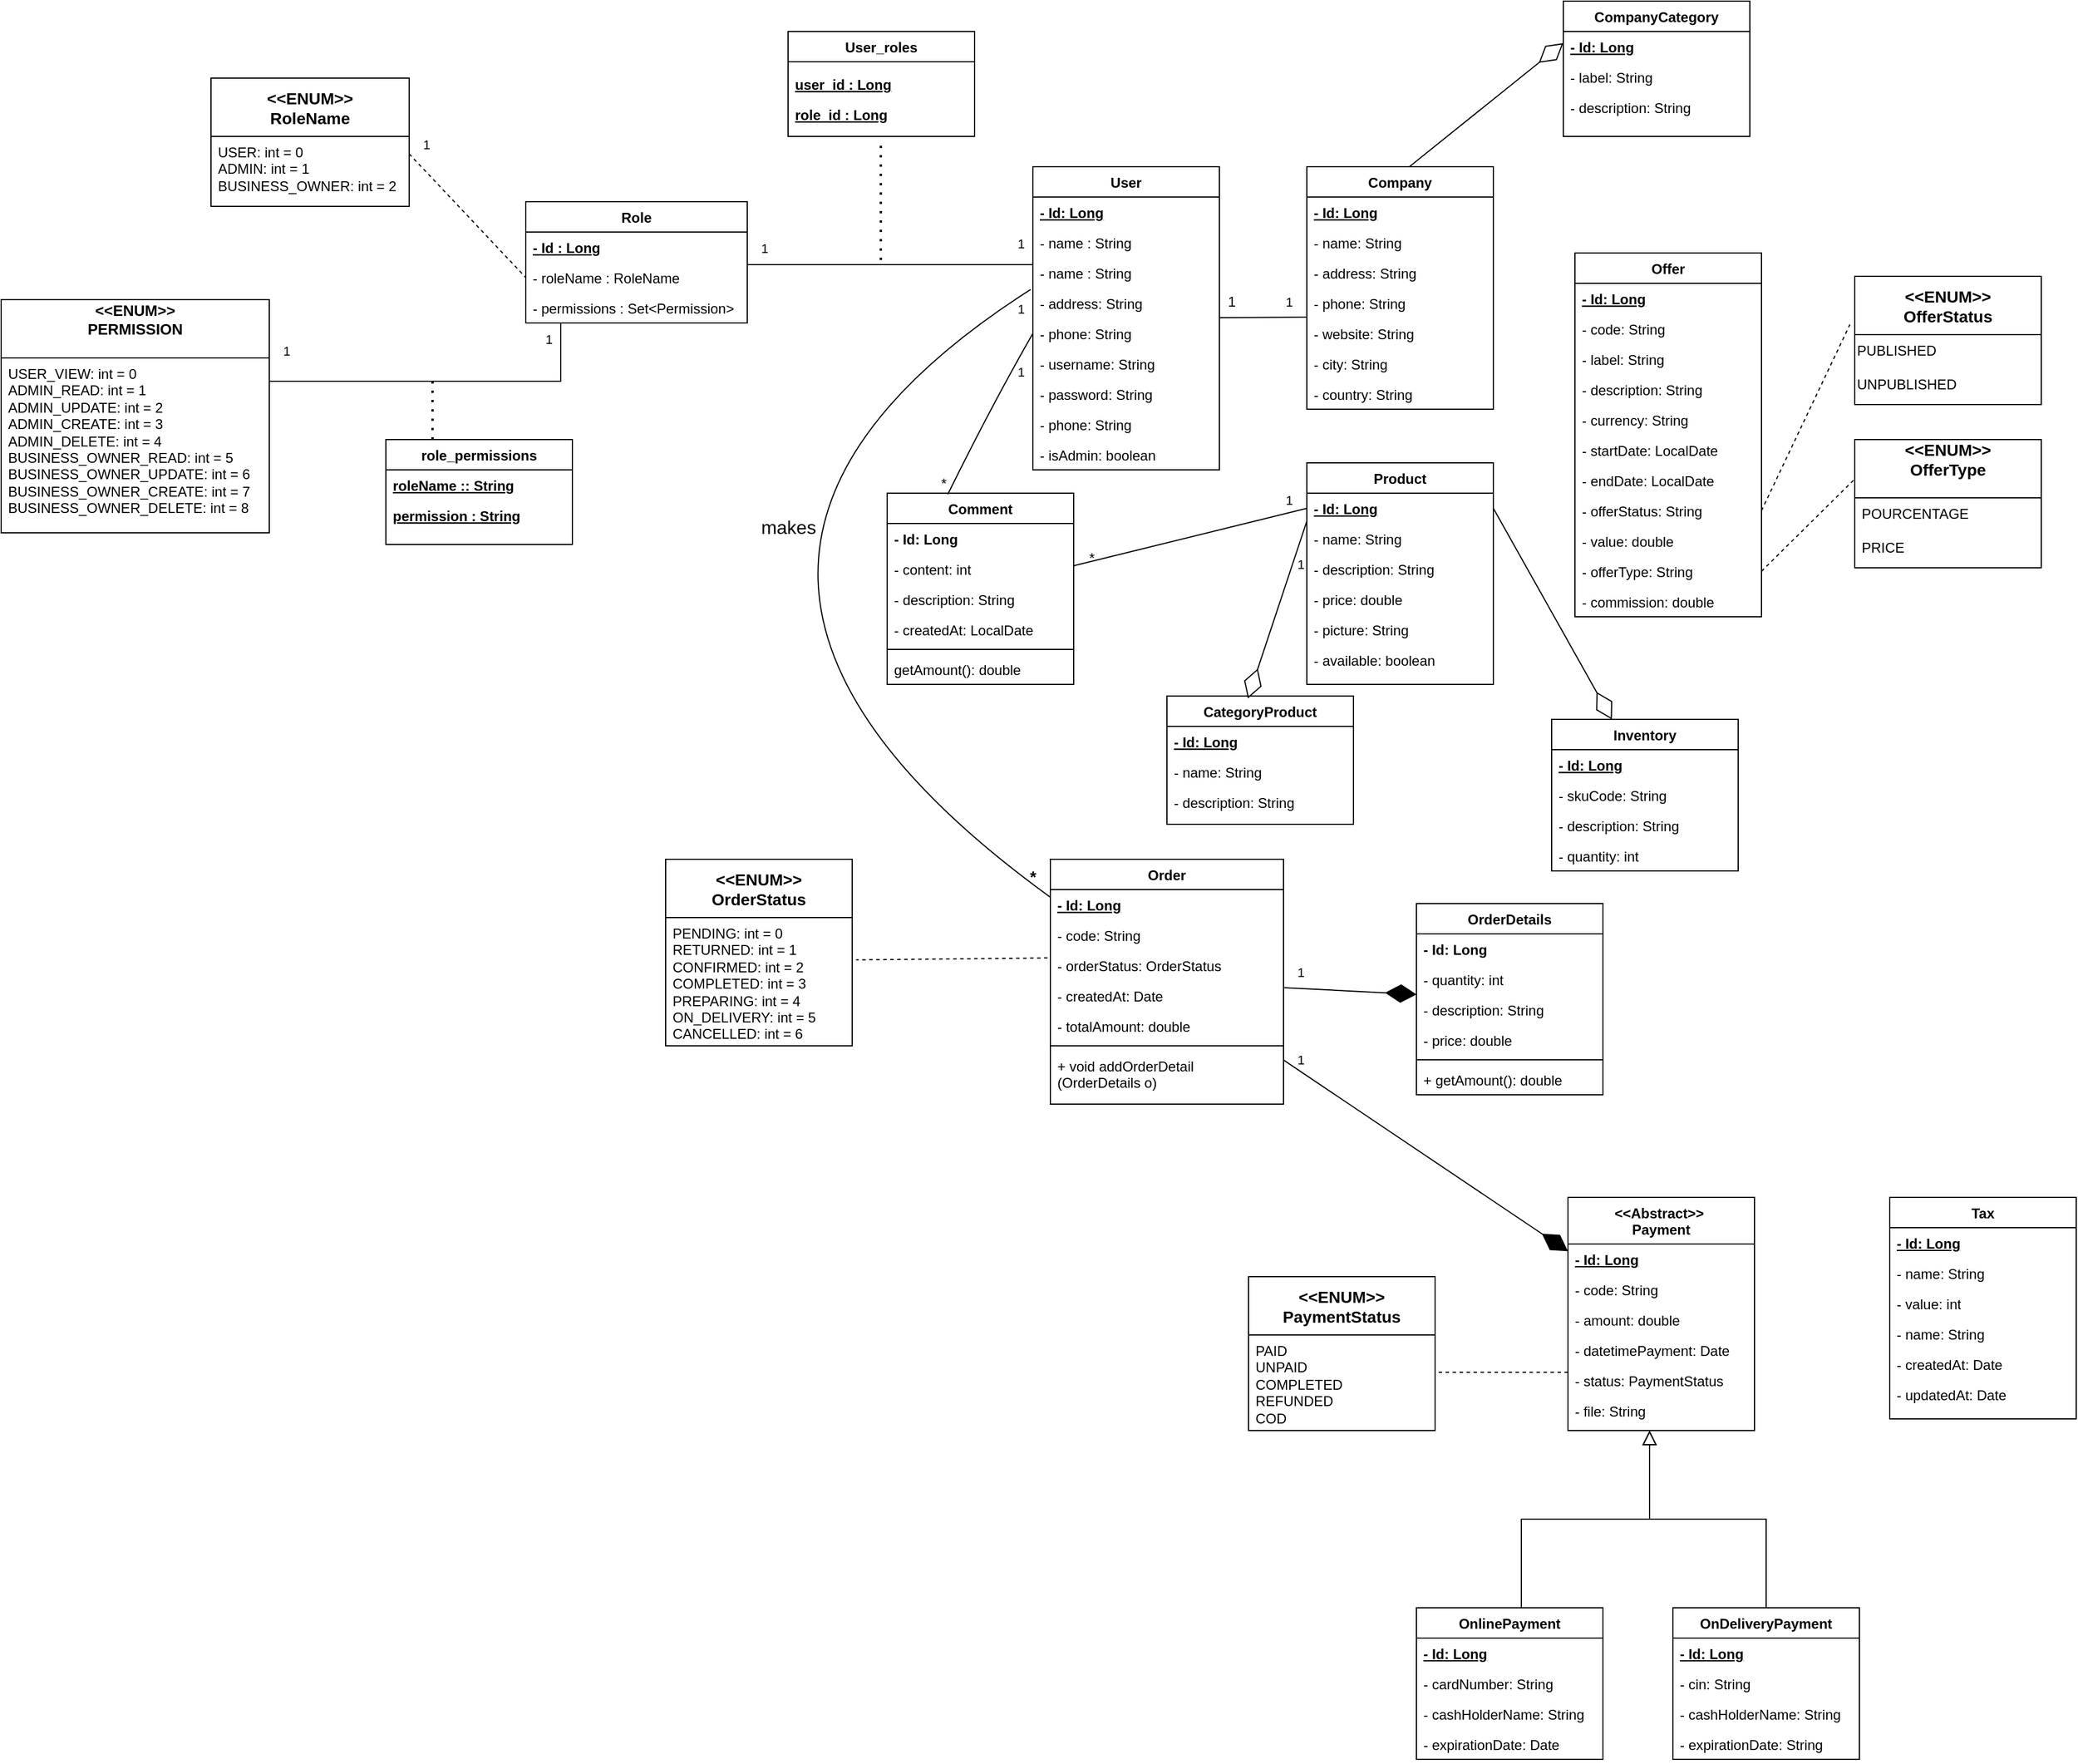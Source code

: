 <mxfile version="24.7.3" type="github">
  <diagram id="C5RBs43oDa-KdzZeNtuy" name="Page-1">
    <mxGraphModel dx="2253" dy="2012" grid="1" gridSize="10" guides="1" tooltips="1" connect="1" arrows="1" fold="1" page="1" pageScale="1" pageWidth="827" pageHeight="1169" background="none" math="0" shadow="0">
      <root>
        <mxCell id="WIyWlLk6GJQsqaUBKTNV-0" />
        <mxCell id="WIyWlLk6GJQsqaUBKTNV-1" parent="WIyWlLk6GJQsqaUBKTNV-0" />
        <mxCell id="7Lk9t5gBkU4us9C5YFoJ-21" value="User_roles" style="swimlane;fontStyle=1;align=center;verticalAlign=top;childLayout=stackLayout;horizontal=1;startSize=26;horizontalStack=0;resizeParent=1;resizeLast=0;collapsible=1;marginBottom=0;rounded=0;shadow=0;strokeWidth=1;" parent="WIyWlLk6GJQsqaUBKTNV-1" vertex="1">
          <mxGeometry x="-125" y="-150" width="160" height="90" as="geometry">
            <mxRectangle x="230" y="140" width="160" height="26" as="alternateBounds" />
          </mxGeometry>
        </mxCell>
        <mxCell id="9aXq1o78ZJMNKhqQbn4J-4" value="User" style="swimlane;fontStyle=1;align=center;verticalAlign=top;childLayout=stackLayout;horizontal=1;startSize=26;horizontalStack=0;resizeParent=1;resizeLast=0;collapsible=1;marginBottom=0;rounded=0;shadow=0;strokeWidth=1;" parent="WIyWlLk6GJQsqaUBKTNV-1" vertex="1">
          <mxGeometry x="85" y="-34" width="160" height="260" as="geometry">
            <mxRectangle x="550" y="140" width="160" height="26" as="alternateBounds" />
          </mxGeometry>
        </mxCell>
        <mxCell id="9aXq1o78ZJMNKhqQbn4J-5" value="- Id: Long" style="text;align=left;verticalAlign=top;spacingLeft=4;spacingRight=4;overflow=hidden;rotatable=0;points=[[0,0.5],[1,0.5]];portConstraint=eastwest;fontStyle=5" parent="9aXq1o78ZJMNKhqQbn4J-4" vertex="1">
          <mxGeometry y="26" width="160" height="26" as="geometry" />
        </mxCell>
        <mxCell id="b7Q9AOJehmTMl4ptzpde-26" value="- name : String" style="text;align=left;verticalAlign=top;spacingLeft=4;spacingRight=4;overflow=hidden;rotatable=0;points=[[0,0.5],[1,0.5]];portConstraint=eastwest;rounded=0;shadow=0;html=0;" vertex="1" parent="9aXq1o78ZJMNKhqQbn4J-4">
          <mxGeometry y="52" width="160" height="26" as="geometry" />
        </mxCell>
        <mxCell id="9aXq1o78ZJMNKhqQbn4J-6" value="- name : String" style="text;align=left;verticalAlign=top;spacingLeft=4;spacingRight=4;overflow=hidden;rotatable=0;points=[[0,0.5],[1,0.5]];portConstraint=eastwest;rounded=0;shadow=0;html=0;" parent="9aXq1o78ZJMNKhqQbn4J-4" vertex="1">
          <mxGeometry y="78" width="160" height="26" as="geometry" />
        </mxCell>
        <mxCell id="9aXq1o78ZJMNKhqQbn4J-8" value="- address: String&#xa;" style="text;align=left;verticalAlign=top;spacingLeft=4;spacingRight=4;overflow=hidden;rotatable=0;points=[[0,0.5],[1,0.5]];portConstraint=eastwest;rounded=0;shadow=0;html=0;" parent="9aXq1o78ZJMNKhqQbn4J-4" vertex="1">
          <mxGeometry y="104" width="160" height="26" as="geometry" />
        </mxCell>
        <mxCell id="9aXq1o78ZJMNKhqQbn4J-9" value="- phone: String" style="text;align=left;verticalAlign=top;spacingLeft=4;spacingRight=4;overflow=hidden;rotatable=0;points=[[0,0.5],[1,0.5]];portConstraint=eastwest;rounded=0;shadow=0;html=0;" parent="9aXq1o78ZJMNKhqQbn4J-4" vertex="1">
          <mxGeometry y="130" width="160" height="26" as="geometry" />
        </mxCell>
        <mxCell id="9aXq1o78ZJMNKhqQbn4J-10" value="- username: String" style="text;align=left;verticalAlign=top;spacingLeft=4;spacingRight=4;overflow=hidden;rotatable=0;points=[[0,0.5],[1,0.5]];portConstraint=eastwest;rounded=0;shadow=0;html=0;" parent="9aXq1o78ZJMNKhqQbn4J-4" vertex="1">
          <mxGeometry y="156" width="160" height="26" as="geometry" />
        </mxCell>
        <mxCell id="9aXq1o78ZJMNKhqQbn4J-11" value="- password: String" style="text;align=left;verticalAlign=top;spacingLeft=4;spacingRight=4;overflow=hidden;rotatable=0;points=[[0,0.5],[1,0.5]];portConstraint=eastwest;rounded=0;shadow=0;html=0;" parent="9aXq1o78ZJMNKhqQbn4J-4" vertex="1">
          <mxGeometry y="182" width="160" height="26" as="geometry" />
        </mxCell>
        <mxCell id="9aXq1o78ZJMNKhqQbn4J-13" value="- phone: String" style="text;align=left;verticalAlign=top;spacingLeft=4;spacingRight=4;overflow=hidden;rotatable=0;points=[[0,0.5],[1,0.5]];portConstraint=eastwest;" parent="9aXq1o78ZJMNKhqQbn4J-4" vertex="1">
          <mxGeometry y="208" width="160" height="26" as="geometry" />
        </mxCell>
        <mxCell id="9aXq1o78ZJMNKhqQbn4J-7" value="- isAdmin: boolean" style="text;align=left;verticalAlign=top;spacingLeft=4;spacingRight=4;overflow=hidden;rotatable=0;points=[[0,0.5],[1,0.5]];portConstraint=eastwest;rounded=0;shadow=0;html=0;" parent="9aXq1o78ZJMNKhqQbn4J-4" vertex="1">
          <mxGeometry y="234" width="160" height="26" as="geometry" />
        </mxCell>
        <mxCell id="9aXq1o78ZJMNKhqQbn4J-14" value="user_id : Long&#xa;" style="text;align=left;verticalAlign=top;spacingLeft=4;spacingRight=4;overflow=hidden;rotatable=0;points=[[0,0.5],[1,0.5]];portConstraint=eastwest;fontStyle=5" parent="WIyWlLk6GJQsqaUBKTNV-1" vertex="1">
          <mxGeometry x="-125" y="-118" width="160" height="26" as="geometry" />
        </mxCell>
        <mxCell id="9aXq1o78ZJMNKhqQbn4J-15" value="role_id : Long" style="text;align=left;verticalAlign=top;spacingLeft=4;spacingRight=4;overflow=hidden;rotatable=0;points=[[0,0.5],[1,0.5]];portConstraint=eastwest;fontStyle=5" parent="WIyWlLk6GJQsqaUBKTNV-1" vertex="1">
          <mxGeometry x="-125" y="-92" width="160" height="26" as="geometry" />
        </mxCell>
        <mxCell id="9aXq1o78ZJMNKhqQbn4J-16" value="" style="endArrow=none;endFill=0;html=1;edgeStyle=orthogonalEdgeStyle;align=left;verticalAlign=top;rounded=0;" parent="WIyWlLk6GJQsqaUBKTNV-1" edge="1">
          <mxGeometry x="-1" relative="1" as="geometry">
            <mxPoint x="-160" y="48" as="sourcePoint" />
            <mxPoint x="84.97" y="46" as="targetPoint" />
            <Array as="points">
              <mxPoint x="-160.03" y="50" />
              <mxPoint x="84.97" y="50" />
            </Array>
          </mxGeometry>
        </mxCell>
        <mxCell id="9aXq1o78ZJMNKhqQbn4J-17" value="1" style="edgeLabel;resizable=0;html=1;align=left;verticalAlign=bottom;" parent="9aXq1o78ZJMNKhqQbn4J-16" connectable="0" vertex="1">
          <mxGeometry x="-1" relative="1" as="geometry">
            <mxPoint x="10" y="-4" as="offset" />
          </mxGeometry>
        </mxCell>
        <mxCell id="9aXq1o78ZJMNKhqQbn4J-20" value="1" style="edgeLabel;resizable=0;html=1;align=left;verticalAlign=bottom;" parent="WIyWlLk6GJQsqaUBKTNV-1" connectable="0" vertex="1">
          <mxGeometry x="70" y="40" as="geometry" />
        </mxCell>
        <mxCell id="9aXq1o78ZJMNKhqQbn4J-23" value="Role" style="swimlane;fontStyle=1;align=center;verticalAlign=top;childLayout=stackLayout;horizontal=1;startSize=26;horizontalStack=0;resizeParent=1;resizeLast=0;collapsible=1;marginBottom=0;rounded=0;shadow=0;strokeWidth=1;" parent="WIyWlLk6GJQsqaUBKTNV-1" vertex="1">
          <mxGeometry x="-350" y="-4" width="190" height="104" as="geometry">
            <mxRectangle x="230" y="140" width="160" height="26" as="alternateBounds" />
          </mxGeometry>
        </mxCell>
        <mxCell id="9aXq1o78ZJMNKhqQbn4J-24" value="- Id : Long" style="text;align=left;verticalAlign=top;spacingLeft=4;spacingRight=4;overflow=hidden;rotatable=0;points=[[0,0.5],[1,0.5]];portConstraint=eastwest;fontStyle=5" parent="9aXq1o78ZJMNKhqQbn4J-23" vertex="1">
          <mxGeometry y="26" width="190" height="26" as="geometry" />
        </mxCell>
        <mxCell id="9aXq1o78ZJMNKhqQbn4J-25" value="- roleName : RoleName&#xa;" style="text;align=left;verticalAlign=top;spacingLeft=4;spacingRight=4;overflow=hidden;rotatable=0;points=[[0,0.5],[1,0.5]];portConstraint=eastwest;" parent="9aXq1o78ZJMNKhqQbn4J-23" vertex="1">
          <mxGeometry y="52" width="190" height="26" as="geometry" />
        </mxCell>
        <mxCell id="9aXq1o78ZJMNKhqQbn4J-26" value="- permissions : Set&lt;Permission&gt;" style="text;align=left;verticalAlign=top;spacingLeft=4;spacingRight=4;overflow=hidden;rotatable=0;points=[[0,0.5],[1,0.5]];portConstraint=eastwest;" parent="9aXq1o78ZJMNKhqQbn4J-23" vertex="1">
          <mxGeometry y="78" width="190" height="26" as="geometry" />
        </mxCell>
        <mxCell id="9aXq1o78ZJMNKhqQbn4J-27" value="&lt;div style=&quot;font-size: 13px;&quot;&gt;&lt;b&gt;&lt;font style=&quot;font-size: 13px;&quot;&gt;&amp;lt;&amp;lt;ENUM&amp;gt;&amp;gt;&lt;/font&gt;&lt;/b&gt;&lt;/div&gt;&lt;div style=&quot;font-size: 13px;&quot;&gt;&lt;b&gt;&lt;font style=&quot;font-size: 13px;&quot;&gt;PERMISSION&lt;/font&gt;&lt;/b&gt;&lt;/div&gt;&lt;div style=&quot;font-size: 13px;&quot;&gt;&lt;b&gt;&lt;font style=&quot;font-size: 13px;&quot;&gt;&lt;br&gt;&lt;/font&gt;&lt;/b&gt;&lt;/div&gt;" style="swimlane;childLayout=stackLayout;horizontal=1;startSize=50;horizontalStack=0;rounded=0;fontSize=14;fontStyle=0;strokeWidth=1;resizeParent=0;resizeLast=1;shadow=0;dashed=0;align=center;arcSize=4;whiteSpace=wrap;html=1;" parent="WIyWlLk6GJQsqaUBKTNV-1" vertex="1">
          <mxGeometry x="-800" y="80" width="230" height="200" as="geometry" />
        </mxCell>
        <mxCell id="9aXq1o78ZJMNKhqQbn4J-28" value="&lt;div&gt;USER_VIEW&lt;span style=&quot;background-color: initial;&quot;&gt;: int = 0&lt;/span&gt;&lt;/div&gt;&lt;div&gt;ADMIN_READ&lt;span style=&quot;background-color: initial;&quot;&gt;: int = 1&lt;/span&gt;&lt;/div&gt;&lt;div&gt;ADMIN_UPDATE&lt;span style=&quot;background-color: initial;&quot;&gt;: int = 2&lt;/span&gt;&lt;/div&gt;&lt;div&gt;ADMIN_CREATE&lt;span style=&quot;background-color: initial;&quot;&gt;: int = 3&lt;/span&gt;&lt;/div&gt;&lt;div&gt;ADMIN_DELETE: int = 4&lt;br&gt;BUSINESS_OWNER_READ&lt;span style=&quot;background-color: initial;&quot;&gt;: int = 5&lt;/span&gt;&lt;/div&gt;&lt;div&gt;BUSINESS_OWNER_UPDATE&lt;span style=&quot;background-color: initial;&quot;&gt;: int = 6&lt;/span&gt;&lt;/div&gt;&lt;div&gt;BUSINESS_OWNER_CREATE&lt;span style=&quot;background-color: initial;&quot;&gt;: int = 7&lt;/span&gt;&lt;/div&gt;&lt;div&gt;BUSINESS_OWNER_DELETE&lt;span style=&quot;background-color: initial;&quot;&gt;: int = 8&lt;/span&gt;&lt;br&gt;&lt;/div&gt;" style="align=left;strokeColor=none;fillColor=none;spacingLeft=4;fontSize=12;verticalAlign=top;resizable=0;rotatable=0;part=1;html=1;" parent="9aXq1o78ZJMNKhqQbn4J-27" vertex="1">
          <mxGeometry y="50" width="230" height="150" as="geometry" />
        </mxCell>
        <mxCell id="9aXq1o78ZJMNKhqQbn4J-29" value="&lt;&lt;ENUM&gt;&gt;&#xa;RoleName" style="swimlane;childLayout=stackLayout;horizontal=1;startSize=50;horizontalStack=0;rounded=0;fontSize=14;fontStyle=1;strokeWidth=1;resizeParent=0;resizeLast=1;shadow=0;dashed=0;align=center;arcSize=4;swimlaneLine=1;" parent="WIyWlLk6GJQsqaUBKTNV-1" vertex="1">
          <mxGeometry x="-620" y="-110" width="170" height="110" as="geometry" />
        </mxCell>
        <mxCell id="9aXq1o78ZJMNKhqQbn4J-30" value="&lt;div&gt;USER&lt;span style=&quot;background-color: initial;&quot;&gt;: int = 0&lt;/span&gt;&lt;/div&gt;&lt;div&gt;ADMIN&lt;span style=&quot;background-color: initial;&quot;&gt;: int = 1&lt;/span&gt;&lt;/div&gt;&lt;div&gt;BUSINESS_OWNER&lt;span style=&quot;background-color: initial;&quot;&gt;: int = 2&lt;/span&gt;&lt;br&gt;&lt;/div&gt;" style="align=left;strokeColor=none;fillColor=none;spacingLeft=4;fontSize=12;verticalAlign=top;resizable=0;rotatable=0;part=1;html=1;" parent="9aXq1o78ZJMNKhqQbn4J-29" vertex="1">
          <mxGeometry y="50" width="170" height="60" as="geometry" />
        </mxCell>
        <mxCell id="9aXq1o78ZJMNKhqQbn4J-32" value="" style="endArrow=none;endFill=0;html=1;edgeStyle=orthogonalEdgeStyle;align=left;verticalAlign=top;rounded=0;" parent="WIyWlLk6GJQsqaUBKTNV-1" source="9aXq1o78ZJMNKhqQbn4J-26" target="9aXq1o78ZJMNKhqQbn4J-27" edge="1">
          <mxGeometry x="-1" relative="1" as="geometry">
            <mxPoint x="-690" y="100" as="sourcePoint" />
            <mxPoint x="-530" y="130" as="targetPoint" />
            <Array as="points">
              <mxPoint x="-320" y="150" />
            </Array>
          </mxGeometry>
        </mxCell>
        <mxCell id="9aXq1o78ZJMNKhqQbn4J-33" value="1" style="edgeLabel;resizable=0;html=1;align=left;verticalAlign=bottom;" parent="9aXq1o78ZJMNKhqQbn4J-32" connectable="0" vertex="1">
          <mxGeometry x="-1" relative="1" as="geometry">
            <mxPoint x="-15" y="22" as="offset" />
          </mxGeometry>
        </mxCell>
        <mxCell id="9aXq1o78ZJMNKhqQbn4J-43" value="role_permissions" style="swimlane;fontStyle=1;align=center;verticalAlign=top;childLayout=stackLayout;horizontal=1;startSize=26;horizontalStack=0;resizeParent=1;resizeLast=0;collapsible=1;marginBottom=0;rounded=0;shadow=0;strokeWidth=1;" parent="WIyWlLk6GJQsqaUBKTNV-1" vertex="1">
          <mxGeometry x="-470" y="200" width="160" height="90" as="geometry">
            <mxRectangle x="230" y="140" width="160" height="26" as="alternateBounds" />
          </mxGeometry>
        </mxCell>
        <mxCell id="9aXq1o78ZJMNKhqQbn4J-50" value="" style="endArrow=none;dashed=1;html=1;dashPattern=1 3;strokeWidth=2;rounded=0;entryX=0.25;entryY=0;entryDx=0;entryDy=0;" parent="9aXq1o78ZJMNKhqQbn4J-43" target="9aXq1o78ZJMNKhqQbn4J-43" edge="1">
          <mxGeometry width="50" height="50" relative="1" as="geometry">
            <mxPoint x="40" y="-50" as="sourcePoint" />
            <mxPoint x="95" as="targetPoint" />
          </mxGeometry>
        </mxCell>
        <mxCell id="9aXq1o78ZJMNKhqQbn4J-53" value="roleName :: String" style="text;align=left;verticalAlign=top;spacingLeft=4;spacingRight=4;overflow=hidden;rotatable=0;points=[[0,0.5],[1,0.5]];portConstraint=eastwest;fontStyle=5" parent="9aXq1o78ZJMNKhqQbn4J-43" vertex="1">
          <mxGeometry y="26" width="160" height="26" as="geometry" />
        </mxCell>
        <mxCell id="9aXq1o78ZJMNKhqQbn4J-54" value="permission : String" style="text;align=left;verticalAlign=top;spacingLeft=4;spacingRight=4;overflow=hidden;rotatable=0;points=[[0,0.5],[1,0.5]];portConstraint=eastwest;fontStyle=5" parent="9aXq1o78ZJMNKhqQbn4J-43" vertex="1">
          <mxGeometry y="52" width="160" height="26" as="geometry" />
        </mxCell>
        <mxCell id="9aXq1o78ZJMNKhqQbn4J-44" value="" style="endArrow=none;endFill=0;html=1;align=left;verticalAlign=top;rounded=0;dashed=1;entryX=0;entryY=0.5;entryDx=0;entryDy=0;exitX=1;exitY=0.25;exitDx=0;exitDy=0;" parent="WIyWlLk6GJQsqaUBKTNV-1" source="9aXq1o78ZJMNKhqQbn4J-30" target="9aXq1o78ZJMNKhqQbn4J-25" edge="1">
          <mxGeometry x="-1" relative="1" as="geometry">
            <mxPoint x="-450" y="-79" as="sourcePoint" />
            <mxPoint x="-340" y="60" as="targetPoint" />
          </mxGeometry>
        </mxCell>
        <mxCell id="9aXq1o78ZJMNKhqQbn4J-45" value="1" style="edgeLabel;resizable=0;html=1;align=left;verticalAlign=bottom;" parent="9aXq1o78ZJMNKhqQbn4J-44" connectable="0" vertex="1">
          <mxGeometry x="-1" relative="1" as="geometry">
            <mxPoint x="10" as="offset" />
          </mxGeometry>
        </mxCell>
        <mxCell id="9aXq1o78ZJMNKhqQbn4J-51" value="" style="endArrow=none;dashed=1;html=1;dashPattern=1 3;strokeWidth=2;rounded=0;" parent="WIyWlLk6GJQsqaUBKTNV-1" edge="1">
          <mxGeometry width="50" height="50" relative="1" as="geometry">
            <mxPoint x="-45.42" y="-52" as="sourcePoint" />
            <mxPoint x="-45.42" y="48" as="targetPoint" />
          </mxGeometry>
        </mxCell>
        <mxCell id="9aXq1o78ZJMNKhqQbn4J-55" value="Company" style="swimlane;fontStyle=1;align=center;verticalAlign=top;childLayout=stackLayout;horizontal=1;startSize=26;horizontalStack=0;resizeParent=1;resizeLast=0;collapsible=1;marginBottom=0;rounded=0;shadow=0;strokeWidth=1;" parent="WIyWlLk6GJQsqaUBKTNV-1" vertex="1">
          <mxGeometry x="320" y="-34" width="160" height="208" as="geometry">
            <mxRectangle x="550" y="140" width="160" height="26" as="alternateBounds" />
          </mxGeometry>
        </mxCell>
        <mxCell id="9aXq1o78ZJMNKhqQbn4J-56" value="- Id: Long" style="text;align=left;verticalAlign=top;spacingLeft=4;spacingRight=4;overflow=hidden;rotatable=0;points=[[0,0.5],[1,0.5]];portConstraint=eastwest;fontStyle=5" parent="9aXq1o78ZJMNKhqQbn4J-55" vertex="1">
          <mxGeometry y="26" width="160" height="26" as="geometry" />
        </mxCell>
        <mxCell id="9aXq1o78ZJMNKhqQbn4J-57" value="- name: String" style="text;align=left;verticalAlign=top;spacingLeft=4;spacingRight=4;overflow=hidden;rotatable=0;points=[[0,0.5],[1,0.5]];portConstraint=eastwest;rounded=0;shadow=0;html=0;" parent="9aXq1o78ZJMNKhqQbn4J-55" vertex="1">
          <mxGeometry y="52" width="160" height="26" as="geometry" />
        </mxCell>
        <mxCell id="9aXq1o78ZJMNKhqQbn4J-58" value="- address: String" style="text;align=left;verticalAlign=top;spacingLeft=4;spacingRight=4;overflow=hidden;rotatable=0;points=[[0,0.5],[1,0.5]];portConstraint=eastwest;rounded=0;shadow=0;html=0;" parent="9aXq1o78ZJMNKhqQbn4J-55" vertex="1">
          <mxGeometry y="78" width="160" height="26" as="geometry" />
        </mxCell>
        <mxCell id="9aXq1o78ZJMNKhqQbn4J-59" value="- phone: String" style="text;align=left;verticalAlign=top;spacingLeft=4;spacingRight=4;overflow=hidden;rotatable=0;points=[[0,0.5],[1,0.5]];portConstraint=eastwest;rounded=0;shadow=0;html=0;" parent="9aXq1o78ZJMNKhqQbn4J-55" vertex="1">
          <mxGeometry y="104" width="160" height="26" as="geometry" />
        </mxCell>
        <mxCell id="9aXq1o78ZJMNKhqQbn4J-60" value="- website: String" style="text;align=left;verticalAlign=top;spacingLeft=4;spacingRight=4;overflow=hidden;rotatable=0;points=[[0,0.5],[1,0.5]];portConstraint=eastwest;rounded=0;shadow=0;html=0;" parent="9aXq1o78ZJMNKhqQbn4J-55" vertex="1">
          <mxGeometry y="130" width="160" height="26" as="geometry" />
        </mxCell>
        <mxCell id="9aXq1o78ZJMNKhqQbn4J-61" value="- city: String" style="text;align=left;verticalAlign=top;spacingLeft=4;spacingRight=4;overflow=hidden;rotatable=0;points=[[0,0.5],[1,0.5]];portConstraint=eastwest;rounded=0;shadow=0;html=0;" parent="9aXq1o78ZJMNKhqQbn4J-55" vertex="1">
          <mxGeometry y="156" width="160" height="26" as="geometry" />
        </mxCell>
        <mxCell id="9aXq1o78ZJMNKhqQbn4J-62" value="- country: String" style="text;align=left;verticalAlign=top;spacingLeft=4;spacingRight=4;overflow=hidden;rotatable=0;points=[[0,0.5],[1,0.5]];portConstraint=eastwest;" parent="9aXq1o78ZJMNKhqQbn4J-55" vertex="1">
          <mxGeometry y="182" width="160" height="26" as="geometry" />
        </mxCell>
        <mxCell id="9aXq1o78ZJMNKhqQbn4J-65" value="CompanyCategory&#xa;" style="swimlane;fontStyle=1;align=center;verticalAlign=top;childLayout=stackLayout;horizontal=1;startSize=26;horizontalStack=0;resizeParent=1;resizeLast=0;collapsible=1;marginBottom=0;rounded=0;shadow=0;strokeWidth=1;" parent="WIyWlLk6GJQsqaUBKTNV-1" vertex="1">
          <mxGeometry x="540" y="-176" width="160" height="116" as="geometry">
            <mxRectangle x="550" y="140" width="160" height="26" as="alternateBounds" />
          </mxGeometry>
        </mxCell>
        <mxCell id="9aXq1o78ZJMNKhqQbn4J-66" value="- Id: Long" style="text;align=left;verticalAlign=top;spacingLeft=4;spacingRight=4;overflow=hidden;rotatable=0;points=[[0,0.5],[1,0.5]];portConstraint=eastwest;fontStyle=5" parent="9aXq1o78ZJMNKhqQbn4J-65" vertex="1">
          <mxGeometry y="26" width="160" height="26" as="geometry" />
        </mxCell>
        <mxCell id="9aXq1o78ZJMNKhqQbn4J-67" value="- label: String" style="text;align=left;verticalAlign=top;spacingLeft=4;spacingRight=4;overflow=hidden;rotatable=0;points=[[0,0.5],[1,0.5]];portConstraint=eastwest;rounded=0;shadow=0;html=0;" parent="9aXq1o78ZJMNKhqQbn4J-65" vertex="1">
          <mxGeometry y="52" width="160" height="26" as="geometry" />
        </mxCell>
        <mxCell id="9aXq1o78ZJMNKhqQbn4J-68" value="- description: String" style="text;align=left;verticalAlign=top;spacingLeft=4;spacingRight=4;overflow=hidden;rotatable=0;points=[[0,0.5],[1,0.5]];portConstraint=eastwest;rounded=0;shadow=0;html=0;" parent="9aXq1o78ZJMNKhqQbn4J-65" vertex="1">
          <mxGeometry y="78" width="160" height="26" as="geometry" />
        </mxCell>
        <mxCell id="9aXq1o78ZJMNKhqQbn4J-73" value="Product" style="swimlane;fontStyle=1;align=center;verticalAlign=top;childLayout=stackLayout;horizontal=1;startSize=26;horizontalStack=0;resizeParent=1;resizeLast=0;collapsible=1;marginBottom=0;rounded=0;shadow=0;strokeWidth=1;" parent="WIyWlLk6GJQsqaUBKTNV-1" vertex="1">
          <mxGeometry x="320" y="220" width="160" height="190" as="geometry">
            <mxRectangle x="550" y="140" width="160" height="26" as="alternateBounds" />
          </mxGeometry>
        </mxCell>
        <mxCell id="9aXq1o78ZJMNKhqQbn4J-74" value="- Id: Long" style="text;align=left;verticalAlign=top;spacingLeft=4;spacingRight=4;overflow=hidden;rotatable=0;points=[[0,0.5],[1,0.5]];portConstraint=eastwest;fontStyle=5" parent="9aXq1o78ZJMNKhqQbn4J-73" vertex="1">
          <mxGeometry y="26" width="160" height="26" as="geometry" />
        </mxCell>
        <mxCell id="9aXq1o78ZJMNKhqQbn4J-75" value="- name: String" style="text;align=left;verticalAlign=top;spacingLeft=4;spacingRight=4;overflow=hidden;rotatable=0;points=[[0,0.5],[1,0.5]];portConstraint=eastwest;rounded=0;shadow=0;html=0;" parent="9aXq1o78ZJMNKhqQbn4J-73" vertex="1">
          <mxGeometry y="52" width="160" height="26" as="geometry" />
        </mxCell>
        <mxCell id="9aXq1o78ZJMNKhqQbn4J-76" value="- description: String" style="text;align=left;verticalAlign=top;spacingLeft=4;spacingRight=4;overflow=hidden;rotatable=0;points=[[0,0.5],[1,0.5]];portConstraint=eastwest;rounded=0;shadow=0;html=0;" parent="9aXq1o78ZJMNKhqQbn4J-73" vertex="1">
          <mxGeometry y="78" width="160" height="26" as="geometry" />
        </mxCell>
        <mxCell id="9aXq1o78ZJMNKhqQbn4J-77" value="- price: double" style="text;align=left;verticalAlign=top;spacingLeft=4;spacingRight=4;overflow=hidden;rotatable=0;points=[[0,0.5],[1,0.5]];portConstraint=eastwest;rounded=0;shadow=0;html=0;" parent="9aXq1o78ZJMNKhqQbn4J-73" vertex="1">
          <mxGeometry y="104" width="160" height="26" as="geometry" />
        </mxCell>
        <mxCell id="9aXq1o78ZJMNKhqQbn4J-78" value="- picture: String" style="text;align=left;verticalAlign=top;spacingLeft=4;spacingRight=4;overflow=hidden;rotatable=0;points=[[0,0.5],[1,0.5]];portConstraint=eastwest;rounded=0;shadow=0;html=0;" parent="9aXq1o78ZJMNKhqQbn4J-73" vertex="1">
          <mxGeometry y="130" width="160" height="26" as="geometry" />
        </mxCell>
        <mxCell id="8Cazj5PrP6YZawm6z_r7-0" value="- available: boolean" style="text;align=left;verticalAlign=top;spacingLeft=4;spacingRight=4;overflow=hidden;rotatable=0;points=[[0,0.5],[1,0.5]];portConstraint=eastwest;rounded=0;shadow=0;html=0;" parent="9aXq1o78ZJMNKhqQbn4J-73" vertex="1">
          <mxGeometry y="156" width="160" height="34" as="geometry" />
        </mxCell>
        <mxCell id="9aXq1o78ZJMNKhqQbn4J-81" value="CategoryProduct" style="swimlane;fontStyle=1;align=center;verticalAlign=top;childLayout=stackLayout;horizontal=1;startSize=26;horizontalStack=0;resizeParent=1;resizeLast=0;collapsible=1;marginBottom=0;rounded=0;shadow=0;strokeWidth=1;" parent="WIyWlLk6GJQsqaUBKTNV-1" vertex="1">
          <mxGeometry x="200" y="420" width="160" height="110" as="geometry">
            <mxRectangle x="550" y="140" width="160" height="26" as="alternateBounds" />
          </mxGeometry>
        </mxCell>
        <mxCell id="9aXq1o78ZJMNKhqQbn4J-82" value="- Id: Long" style="text;align=left;verticalAlign=top;spacingLeft=4;spacingRight=4;overflow=hidden;rotatable=0;points=[[0,0.5],[1,0.5]];portConstraint=eastwest;fontStyle=5" parent="9aXq1o78ZJMNKhqQbn4J-81" vertex="1">
          <mxGeometry y="26" width="160" height="26" as="geometry" />
        </mxCell>
        <mxCell id="9aXq1o78ZJMNKhqQbn4J-83" value="- name: String" style="text;align=left;verticalAlign=top;spacingLeft=4;spacingRight=4;overflow=hidden;rotatable=0;points=[[0,0.5],[1,0.5]];portConstraint=eastwest;rounded=0;shadow=0;html=0;" parent="9aXq1o78ZJMNKhqQbn4J-81" vertex="1">
          <mxGeometry y="52" width="160" height="26" as="geometry" />
        </mxCell>
        <mxCell id="9aXq1o78ZJMNKhqQbn4J-84" value="- description: String" style="text;align=left;verticalAlign=top;spacingLeft=4;spacingRight=4;overflow=hidden;rotatable=0;points=[[0,0.5],[1,0.5]];portConstraint=eastwest;rounded=0;shadow=0;html=0;" parent="9aXq1o78ZJMNKhqQbn4J-81" vertex="1">
          <mxGeometry y="78" width="160" height="26" as="geometry" />
        </mxCell>
        <mxCell id="9aXq1o78ZJMNKhqQbn4J-87" value="1" style="edgeLabel;resizable=0;html=1;align=left;verticalAlign=bottom;" parent="WIyWlLk6GJQsqaUBKTNV-1" connectable="0" vertex="1">
          <mxGeometry x="-560" y="132" as="geometry" />
        </mxCell>
        <mxCell id="8Cazj5PrP6YZawm6z_r7-1" value="Inventory" style="swimlane;fontStyle=1;align=center;verticalAlign=top;childLayout=stackLayout;horizontal=1;startSize=26;horizontalStack=0;resizeParent=1;resizeLast=0;collapsible=1;marginBottom=0;rounded=0;shadow=0;strokeWidth=1;" parent="WIyWlLk6GJQsqaUBKTNV-1" vertex="1">
          <mxGeometry x="530" y="440" width="160" height="130" as="geometry">
            <mxRectangle x="550" y="140" width="160" height="26" as="alternateBounds" />
          </mxGeometry>
        </mxCell>
        <mxCell id="8Cazj5PrP6YZawm6z_r7-2" value="- Id: Long" style="text;align=left;verticalAlign=top;spacingLeft=4;spacingRight=4;overflow=hidden;rotatable=0;points=[[0,0.5],[1,0.5]];portConstraint=eastwest;fontStyle=5" parent="8Cazj5PrP6YZawm6z_r7-1" vertex="1">
          <mxGeometry y="26" width="160" height="26" as="geometry" />
        </mxCell>
        <mxCell id="8Cazj5PrP6YZawm6z_r7-3" value="- skuCode: String" style="text;align=left;verticalAlign=top;spacingLeft=4;spacingRight=4;overflow=hidden;rotatable=0;points=[[0,0.5],[1,0.5]];portConstraint=eastwest;rounded=0;shadow=0;html=0;" parent="8Cazj5PrP6YZawm6z_r7-1" vertex="1">
          <mxGeometry y="52" width="160" height="26" as="geometry" />
        </mxCell>
        <mxCell id="8Cazj5PrP6YZawm6z_r7-4" value="- description: String" style="text;align=left;verticalAlign=top;spacingLeft=4;spacingRight=4;overflow=hidden;rotatable=0;points=[[0,0.5],[1,0.5]];portConstraint=eastwest;rounded=0;shadow=0;html=0;" parent="8Cazj5PrP6YZawm6z_r7-1" vertex="1">
          <mxGeometry y="78" width="160" height="26" as="geometry" />
        </mxCell>
        <mxCell id="owKQTB1XJBhPPTaqTa_D-0" value="- quantity: int" style="text;align=left;verticalAlign=top;spacingLeft=4;spacingRight=4;overflow=hidden;rotatable=0;points=[[0,0.5],[1,0.5]];portConstraint=eastwest;rounded=0;shadow=0;html=0;" parent="8Cazj5PrP6YZawm6z_r7-1" vertex="1">
          <mxGeometry y="104" width="160" height="26" as="geometry" />
        </mxCell>
        <mxCell id="8Cazj5PrP6YZawm6z_r7-12" value="Offer&#xa;" style="swimlane;fontStyle=1;align=center;verticalAlign=top;childLayout=stackLayout;horizontal=1;startSize=26;horizontalStack=0;resizeParent=1;resizeLast=0;collapsible=1;marginBottom=0;rounded=0;shadow=0;strokeWidth=1;" parent="WIyWlLk6GJQsqaUBKTNV-1" vertex="1">
          <mxGeometry x="550" y="40" width="160" height="312" as="geometry">
            <mxRectangle x="550" y="140" width="160" height="26" as="alternateBounds" />
          </mxGeometry>
        </mxCell>
        <mxCell id="8Cazj5PrP6YZawm6z_r7-13" value="- Id: Long" style="text;align=left;verticalAlign=top;spacingLeft=4;spacingRight=4;overflow=hidden;rotatable=0;points=[[0,0.5],[1,0.5]];portConstraint=eastwest;fontStyle=5" parent="8Cazj5PrP6YZawm6z_r7-12" vertex="1">
          <mxGeometry y="26" width="160" height="26" as="geometry" />
        </mxCell>
        <mxCell id="8Cazj5PrP6YZawm6z_r7-14" value="- code: String" style="text;align=left;verticalAlign=top;spacingLeft=4;spacingRight=4;overflow=hidden;rotatable=0;points=[[0,0.5],[1,0.5]];portConstraint=eastwest;rounded=0;shadow=0;html=0;" parent="8Cazj5PrP6YZawm6z_r7-12" vertex="1">
          <mxGeometry y="52" width="160" height="26" as="geometry" />
        </mxCell>
        <mxCell id="8Cazj5PrP6YZawm6z_r7-15" value="- label: String" style="text;align=left;verticalAlign=top;spacingLeft=4;spacingRight=4;overflow=hidden;rotatable=0;points=[[0,0.5],[1,0.5]];portConstraint=eastwest;rounded=0;shadow=0;html=0;" parent="8Cazj5PrP6YZawm6z_r7-12" vertex="1">
          <mxGeometry y="78" width="160" height="26" as="geometry" />
        </mxCell>
        <mxCell id="8Cazj5PrP6YZawm6z_r7-16" value="- description: String" style="text;align=left;verticalAlign=top;spacingLeft=4;spacingRight=4;overflow=hidden;rotatable=0;points=[[0,0.5],[1,0.5]];portConstraint=eastwest;rounded=0;shadow=0;html=0;" parent="8Cazj5PrP6YZawm6z_r7-12" vertex="1">
          <mxGeometry y="104" width="160" height="26" as="geometry" />
        </mxCell>
        <mxCell id="8Cazj5PrP6YZawm6z_r7-17" value="- currency: String" style="text;align=left;verticalAlign=top;spacingLeft=4;spacingRight=4;overflow=hidden;rotatable=0;points=[[0,0.5],[1,0.5]];portConstraint=eastwest;rounded=0;shadow=0;html=0;" parent="8Cazj5PrP6YZawm6z_r7-12" vertex="1">
          <mxGeometry y="130" width="160" height="26" as="geometry" />
        </mxCell>
        <mxCell id="8Cazj5PrP6YZawm6z_r7-19" value="- startDate: LocalDate" style="text;align=left;verticalAlign=top;spacingLeft=4;spacingRight=4;overflow=hidden;rotatable=0;points=[[0,0.5],[1,0.5]];portConstraint=eastwest;rounded=0;shadow=0;html=0;" parent="8Cazj5PrP6YZawm6z_r7-12" vertex="1">
          <mxGeometry y="156" width="160" height="26" as="geometry" />
        </mxCell>
        <mxCell id="8Cazj5PrP6YZawm6z_r7-18" value="- endDate: LocalDate   " style="text;align=left;verticalAlign=top;spacingLeft=4;spacingRight=4;overflow=hidden;rotatable=0;points=[[0,0.5],[1,0.5]];portConstraint=eastwest;rounded=0;shadow=0;html=0;" parent="8Cazj5PrP6YZawm6z_r7-12" vertex="1">
          <mxGeometry y="182" width="160" height="26" as="geometry" />
        </mxCell>
        <mxCell id="8Cazj5PrP6YZawm6z_r7-21" value="- offerStatus: String" style="text;align=left;verticalAlign=top;spacingLeft=4;spacingRight=4;overflow=hidden;rotatable=0;points=[[0,0.5],[1,0.5]];portConstraint=eastwest;rounded=0;shadow=0;html=0;" parent="8Cazj5PrP6YZawm6z_r7-12" vertex="1">
          <mxGeometry y="208" width="160" height="26" as="geometry" />
        </mxCell>
        <mxCell id="8Cazj5PrP6YZawm6z_r7-24" value="- value: double" style="text;align=left;verticalAlign=top;spacingLeft=4;spacingRight=4;overflow=hidden;rotatable=0;points=[[0,0.5],[1,0.5]];portConstraint=eastwest;rounded=0;shadow=0;html=0;" parent="8Cazj5PrP6YZawm6z_r7-12" vertex="1">
          <mxGeometry y="234" width="160" height="26" as="geometry" />
        </mxCell>
        <mxCell id="8Cazj5PrP6YZawm6z_r7-22" value="- offerType: String" style="text;align=left;verticalAlign=top;spacingLeft=4;spacingRight=4;overflow=hidden;rotatable=0;points=[[0,0.5],[1,0.5]];portConstraint=eastwest;rounded=0;shadow=0;html=0;" parent="8Cazj5PrP6YZawm6z_r7-12" vertex="1">
          <mxGeometry y="260" width="160" height="26" as="geometry" />
        </mxCell>
        <mxCell id="8Cazj5PrP6YZawm6z_r7-25" value="- commission: double" style="text;align=left;verticalAlign=top;spacingLeft=4;spacingRight=4;overflow=hidden;rotatable=0;points=[[0,0.5],[1,0.5]];portConstraint=eastwest;rounded=0;shadow=0;html=0;" parent="8Cazj5PrP6YZawm6z_r7-12" vertex="1">
          <mxGeometry y="286" width="160" height="26" as="geometry" />
        </mxCell>
        <mxCell id="EcRPZ-I-uA2e8ymvn0mq-0" value="&lt;&lt;ENUM&gt;&gt;&#xa;OfferStatus" style="swimlane;childLayout=stackLayout;horizontal=1;startSize=50;horizontalStack=0;rounded=0;fontSize=14;fontStyle=1;strokeWidth=1;resizeParent=0;resizeLast=1;shadow=0;dashed=0;align=center;arcSize=4;swimlaneLine=1;" parent="WIyWlLk6GJQsqaUBKTNV-1" vertex="1">
          <mxGeometry x="790" y="60" width="160" height="110" as="geometry" />
        </mxCell>
        <mxCell id="EcRPZ-I-uA2e8ymvn0mq-5" value="&lt;div&gt;PUBLISHED&lt;/div&gt;&lt;div&gt;&lt;br&gt;&lt;/div&gt;&lt;div&gt;UNPUBLISHED&lt;/div&gt;" style="text;whiteSpace=wrap;html=1;" parent="EcRPZ-I-uA2e8ymvn0mq-0" vertex="1">
          <mxGeometry y="50" width="160" height="60" as="geometry" />
        </mxCell>
        <mxCell id="EcRPZ-I-uA2e8ymvn0mq-2" value="&lt;&lt;ENUM&gt;&gt;&#xa;OfferType&#xa;" style="swimlane;childLayout=stackLayout;horizontal=1;startSize=50;horizontalStack=0;rounded=0;fontSize=14;fontStyle=1;strokeWidth=1;resizeParent=0;resizeLast=1;shadow=0;dashed=0;align=center;arcSize=4;swimlaneLine=1;" parent="WIyWlLk6GJQsqaUBKTNV-1" vertex="1">
          <mxGeometry x="790" y="200" width="160" height="110" as="geometry" />
        </mxCell>
        <mxCell id="EcRPZ-I-uA2e8ymvn0mq-3" value="&lt;div&gt;POURCENTAGE&lt;/div&gt;&lt;div&gt;&lt;br&gt;&lt;/div&gt;&lt;div&gt;PRICE&lt;br&gt;&lt;/div&gt;" style="align=left;strokeColor=none;fillColor=none;spacingLeft=4;fontSize=12;verticalAlign=top;resizable=0;rotatable=0;part=1;html=1;" parent="EcRPZ-I-uA2e8ymvn0mq-2" vertex="1">
          <mxGeometry y="50" width="160" height="60" as="geometry" />
        </mxCell>
        <mxCell id="EcRPZ-I-uA2e8ymvn0mq-7" value="" style="endArrow=none;endFill=0;html=1;align=left;verticalAlign=top;rounded=0;dashed=1;exitX=1;exitY=0.5;exitDx=0;exitDy=0;entryX=-0.026;entryY=0.376;entryDx=0;entryDy=0;entryPerimeter=0;" parent="WIyWlLk6GJQsqaUBKTNV-1" source="8Cazj5PrP6YZawm6z_r7-21" target="EcRPZ-I-uA2e8ymvn0mq-0" edge="1">
          <mxGeometry x="-1" relative="1" as="geometry">
            <mxPoint x="670" y="66" as="sourcePoint" />
            <mxPoint x="785" y="172" as="targetPoint" />
          </mxGeometry>
        </mxCell>
        <mxCell id="EcRPZ-I-uA2e8ymvn0mq-9" value="" style="endArrow=none;endFill=0;html=1;align=left;verticalAlign=top;rounded=0;dashed=1;exitX=1;exitY=0.5;exitDx=0;exitDy=0;entryX=-0.005;entryY=0.315;entryDx=0;entryDy=0;entryPerimeter=0;" parent="WIyWlLk6GJQsqaUBKTNV-1" source="8Cazj5PrP6YZawm6z_r7-22" target="EcRPZ-I-uA2e8ymvn0mq-2" edge="1">
          <mxGeometry x="-1" relative="1" as="geometry">
            <mxPoint x="720" y="271" as="sourcePoint" />
            <mxPoint x="796" y="111" as="targetPoint" />
          </mxGeometry>
        </mxCell>
        <mxCell id="EcRPZ-I-uA2e8ymvn0mq-10" value="OrderDetails" style="swimlane;fontStyle=1;align=center;verticalAlign=top;childLayout=stackLayout;horizontal=1;startSize=26;horizontalStack=0;resizeParent=1;resizeLast=0;collapsible=1;marginBottom=0;rounded=0;shadow=0;strokeWidth=1;" parent="WIyWlLk6GJQsqaUBKTNV-1" vertex="1">
          <mxGeometry x="414" y="598" width="160" height="164" as="geometry">
            <mxRectangle x="550" y="140" width="160" height="26" as="alternateBounds" />
          </mxGeometry>
        </mxCell>
        <mxCell id="EcRPZ-I-uA2e8ymvn0mq-46" value="- Id: Long" style="text;align=left;verticalAlign=top;spacingLeft=4;spacingRight=4;overflow=hidden;rotatable=0;points=[[0,0.5],[1,0.5]];portConstraint=eastwest;fontStyle=1" parent="EcRPZ-I-uA2e8ymvn0mq-10" vertex="1">
          <mxGeometry y="26" width="160" height="26" as="geometry" />
        </mxCell>
        <mxCell id="EcRPZ-I-uA2e8ymvn0mq-12" value="- quantity: int" style="text;align=left;verticalAlign=top;spacingLeft=4;spacingRight=4;overflow=hidden;rotatable=0;points=[[0,0.5],[1,0.5]];portConstraint=eastwest;rounded=0;shadow=0;html=0;" parent="EcRPZ-I-uA2e8ymvn0mq-10" vertex="1">
          <mxGeometry y="52" width="160" height="26" as="geometry" />
        </mxCell>
        <mxCell id="EcRPZ-I-uA2e8ymvn0mq-13" value="- description: String" style="text;align=left;verticalAlign=top;spacingLeft=4;spacingRight=4;overflow=hidden;rotatable=0;points=[[0,0.5],[1,0.5]];portConstraint=eastwest;rounded=0;shadow=0;html=0;" parent="EcRPZ-I-uA2e8ymvn0mq-10" vertex="1">
          <mxGeometry y="78" width="160" height="26" as="geometry" />
        </mxCell>
        <mxCell id="EcRPZ-I-uA2e8ymvn0mq-14" value="- price: double" style="text;align=left;verticalAlign=top;spacingLeft=4;spacingRight=4;overflow=hidden;rotatable=0;points=[[0,0.5],[1,0.5]];portConstraint=eastwest;rounded=0;shadow=0;html=0;" parent="EcRPZ-I-uA2e8ymvn0mq-10" vertex="1">
          <mxGeometry y="104" width="160" height="26" as="geometry" />
        </mxCell>
        <mxCell id="EcRPZ-I-uA2e8ymvn0mq-26" value="" style="line;strokeWidth=1;fillColor=none;align=left;verticalAlign=middle;spacingTop=-1;spacingLeft=3;spacingRight=3;rotatable=0;labelPosition=right;points=[];portConstraint=eastwest;strokeColor=inherit;" parent="EcRPZ-I-uA2e8ymvn0mq-10" vertex="1">
          <mxGeometry y="130" width="160" height="8" as="geometry" />
        </mxCell>
        <mxCell id="EcRPZ-I-uA2e8ymvn0mq-25" value="+ getAmount(): double    " style="text;align=left;verticalAlign=top;spacingLeft=4;spacingRight=4;overflow=hidden;rotatable=0;points=[[0,0.5],[1,0.5]];portConstraint=eastwest;rounded=0;shadow=0;html=0;" parent="EcRPZ-I-uA2e8ymvn0mq-10" vertex="1">
          <mxGeometry y="138" width="160" height="26" as="geometry" />
        </mxCell>
        <mxCell id="EcRPZ-I-uA2e8ymvn0mq-18" value="Order" style="swimlane;fontStyle=1;align=center;verticalAlign=top;childLayout=stackLayout;horizontal=1;startSize=26;horizontalStack=0;resizeParent=1;resizeLast=0;collapsible=1;marginBottom=0;rounded=0;shadow=0;strokeWidth=1;" parent="WIyWlLk6GJQsqaUBKTNV-1" vertex="1">
          <mxGeometry x="100" y="560" width="200" height="210" as="geometry">
            <mxRectangle x="550" y="140" width="160" height="26" as="alternateBounds" />
          </mxGeometry>
        </mxCell>
        <mxCell id="EcRPZ-I-uA2e8ymvn0mq-19" value="- Id: Long " style="text;align=left;verticalAlign=top;spacingLeft=4;spacingRight=4;overflow=hidden;rotatable=0;points=[[0,0.5],[1,0.5]];portConstraint=eastwest;fontStyle=5" parent="EcRPZ-I-uA2e8ymvn0mq-18" vertex="1">
          <mxGeometry y="26" width="200" height="26" as="geometry" />
        </mxCell>
        <mxCell id="EcRPZ-I-uA2e8ymvn0mq-20" value="- code: String" style="text;align=left;verticalAlign=top;spacingLeft=4;spacingRight=4;overflow=hidden;rotatable=0;points=[[0,0.5],[1,0.5]];portConstraint=eastwest;rounded=0;shadow=0;html=0;" parent="EcRPZ-I-uA2e8ymvn0mq-18" vertex="1">
          <mxGeometry y="52" width="200" height="26" as="geometry" />
        </mxCell>
        <mxCell id="EcRPZ-I-uA2e8ymvn0mq-22" value="- orderStatus: OrderStatus" style="text;align=left;verticalAlign=top;spacingLeft=4;spacingRight=4;overflow=hidden;rotatable=0;points=[[0,0.5],[1,0.5]];portConstraint=eastwest;rounded=0;shadow=0;html=0;" parent="EcRPZ-I-uA2e8ymvn0mq-18" vertex="1">
          <mxGeometry y="78" width="200" height="26" as="geometry" />
        </mxCell>
        <mxCell id="EcRPZ-I-uA2e8ymvn0mq-21" value="- createdAt: Date" style="text;align=left;verticalAlign=top;spacingLeft=4;spacingRight=4;overflow=hidden;rotatable=0;points=[[0,0.5],[1,0.5]];portConstraint=eastwest;rounded=0;shadow=0;html=0;" parent="EcRPZ-I-uA2e8ymvn0mq-18" vertex="1">
          <mxGeometry y="104" width="200" height="26" as="geometry" />
        </mxCell>
        <mxCell id="EcRPZ-I-uA2e8ymvn0mq-23" value="- totalAmount: double" style="text;align=left;verticalAlign=top;spacingLeft=4;spacingRight=4;overflow=hidden;rotatable=0;points=[[0,0.5],[1,0.5]];portConstraint=eastwest;rounded=0;shadow=0;html=0;" parent="EcRPZ-I-uA2e8ymvn0mq-18" vertex="1">
          <mxGeometry y="130" width="200" height="26" as="geometry" />
        </mxCell>
        <mxCell id="EcRPZ-I-uA2e8ymvn0mq-28" value="" style="line;strokeWidth=1;fillColor=none;align=left;verticalAlign=middle;spacingTop=-1;spacingLeft=3;spacingRight=3;rotatable=0;labelPosition=right;points=[];portConstraint=eastwest;strokeColor=inherit;" parent="EcRPZ-I-uA2e8ymvn0mq-18" vertex="1">
          <mxGeometry y="156" width="200" height="8" as="geometry" />
        </mxCell>
        <mxCell id="EcRPZ-I-uA2e8ymvn0mq-27" value="+ void addOrderDetail&#xa;(OrderDetails o)                               &#xa;" style="text;align=left;verticalAlign=top;spacingLeft=4;spacingRight=4;overflow=hidden;rotatable=0;points=[[0,0.5],[1,0.5]];portConstraint=eastwest;rounded=0;shadow=0;html=0;" parent="EcRPZ-I-uA2e8ymvn0mq-18" vertex="1">
          <mxGeometry y="164" width="200" height="34" as="geometry" />
        </mxCell>
        <mxCell id="EcRPZ-I-uA2e8ymvn0mq-41" value="&lt;&lt;ENUM&gt;&gt;&#xa;OrderStatus" style="swimlane;childLayout=stackLayout;horizontal=1;startSize=50;horizontalStack=0;rounded=0;fontSize=14;fontStyle=1;strokeWidth=1;resizeParent=0;resizeLast=1;shadow=0;dashed=0;align=center;arcSize=4;swimlaneLine=1;" parent="WIyWlLk6GJQsqaUBKTNV-1" vertex="1">
          <mxGeometry x="-230" y="560" width="160" height="160" as="geometry" />
        </mxCell>
        <mxCell id="EcRPZ-I-uA2e8ymvn0mq-42" value="&lt;div&gt;PENDING: int = 0&lt;/div&gt;&lt;div&gt;RETURNED&lt;span style=&quot;background-color: initial;&quot;&gt;: int = 1&lt;/span&gt;&lt;/div&gt;&lt;div&gt;CONFIRMED&lt;span style=&quot;background-color: initial;&quot;&gt;: int = 2&lt;/span&gt;&lt;/div&gt;&lt;div&gt;COMPLETED&lt;span style=&quot;background-color: initial;&quot;&gt;: int = 3&lt;/span&gt;&lt;/div&gt;&lt;div&gt;PREPARING&lt;span style=&quot;background-color: initial;&quot;&gt;: int = 4&lt;/span&gt;&lt;/div&gt;&lt;div&gt;ON_DELIVERY&lt;span style=&quot;background-color: initial;&quot;&gt;: int = 5&lt;/span&gt;&lt;/div&gt;&lt;div&gt;CANCELLED&lt;span style=&quot;background-color: initial;&quot;&gt;: int = 6&lt;/span&gt;&lt;br&gt;&lt;/div&gt;" style="align=left;strokeColor=none;fillColor=none;spacingLeft=4;fontSize=12;verticalAlign=top;resizable=0;rotatable=0;part=1;html=1;" parent="EcRPZ-I-uA2e8ymvn0mq-41" vertex="1">
          <mxGeometry y="50" width="160" height="110" as="geometry" />
        </mxCell>
        <mxCell id="EcRPZ-I-uA2e8ymvn0mq-43" value="" style="endArrow=none;endFill=0;html=1;align=left;verticalAlign=top;rounded=0;dashed=1;entryX=1.021;entryY=0.33;entryDx=0;entryDy=0;exitX=-0.012;exitY=0.256;exitDx=0;exitDy=0;exitPerimeter=0;entryPerimeter=0;" parent="WIyWlLk6GJQsqaUBKTNV-1" source="EcRPZ-I-uA2e8ymvn0mq-22" target="EcRPZ-I-uA2e8ymvn0mq-42" edge="1">
          <mxGeometry x="-1" relative="1" as="geometry">
            <mxPoint x="-54.2" y="655" as="sourcePoint" />
            <mxPoint x="31.8" y="453" as="targetPoint" />
          </mxGeometry>
        </mxCell>
        <mxCell id="EcRPZ-I-uA2e8ymvn0mq-44" value="&lt;&lt;ENUM&gt;&gt;&#xa;PaymentStatus" style="swimlane;childLayout=stackLayout;horizontal=1;startSize=50;horizontalStack=0;rounded=0;fontSize=14;fontStyle=1;strokeWidth=1;resizeParent=0;resizeLast=1;shadow=0;dashed=0;align=center;arcSize=4;swimlaneLine=1;" parent="WIyWlLk6GJQsqaUBKTNV-1" vertex="1">
          <mxGeometry x="270" y="918" width="160" height="132" as="geometry" />
        </mxCell>
        <mxCell id="EcRPZ-I-uA2e8ymvn0mq-45" value="&lt;div&gt;PAID&lt;/div&gt;&lt;div&gt;UNPAID&lt;/div&gt;&lt;div&gt;COMPLETED&lt;/div&gt;&lt;div&gt;REFUNDED&lt;/div&gt;&lt;div&gt;COD&lt;br&gt;&lt;/div&gt;" style="align=left;strokeColor=none;fillColor=none;spacingLeft=4;fontSize=12;verticalAlign=top;resizable=0;rotatable=0;part=1;html=1;" parent="EcRPZ-I-uA2e8ymvn0mq-44" vertex="1">
          <mxGeometry y="50" width="160" height="82" as="geometry" />
        </mxCell>
        <mxCell id="EcRPZ-I-uA2e8ymvn0mq-48" value="Comment" style="swimlane;fontStyle=1;align=center;verticalAlign=top;childLayout=stackLayout;horizontal=1;startSize=26;horizontalStack=0;resizeParent=1;resizeLast=0;collapsible=1;marginBottom=0;rounded=0;shadow=0;strokeWidth=1;" parent="WIyWlLk6GJQsqaUBKTNV-1" vertex="1">
          <mxGeometry x="-40" y="246" width="160" height="164" as="geometry">
            <mxRectangle x="550" y="140" width="160" height="26" as="alternateBounds" />
          </mxGeometry>
        </mxCell>
        <mxCell id="EcRPZ-I-uA2e8ymvn0mq-49" value="- Id: Long" style="text;align=left;verticalAlign=top;spacingLeft=4;spacingRight=4;overflow=hidden;rotatable=0;points=[[0,0.5],[1,0.5]];portConstraint=eastwest;fontStyle=1" parent="EcRPZ-I-uA2e8ymvn0mq-48" vertex="1">
          <mxGeometry y="26" width="160" height="26" as="geometry" />
        </mxCell>
        <mxCell id="EcRPZ-I-uA2e8ymvn0mq-50" value="- content: int" style="text;align=left;verticalAlign=top;spacingLeft=4;spacingRight=4;overflow=hidden;rotatable=0;points=[[0,0.5],[1,0.5]];portConstraint=eastwest;rounded=0;shadow=0;html=0;" parent="EcRPZ-I-uA2e8ymvn0mq-48" vertex="1">
          <mxGeometry y="52" width="160" height="26" as="geometry" />
        </mxCell>
        <mxCell id="EcRPZ-I-uA2e8ymvn0mq-51" value="- description: String" style="text;align=left;verticalAlign=top;spacingLeft=4;spacingRight=4;overflow=hidden;rotatable=0;points=[[0,0.5],[1,0.5]];portConstraint=eastwest;rounded=0;shadow=0;html=0;" parent="EcRPZ-I-uA2e8ymvn0mq-48" vertex="1">
          <mxGeometry y="78" width="160" height="26" as="geometry" />
        </mxCell>
        <mxCell id="EcRPZ-I-uA2e8ymvn0mq-52" value="- createdAt: LocalDate" style="text;align=left;verticalAlign=top;spacingLeft=4;spacingRight=4;overflow=hidden;rotatable=0;points=[[0,0.5],[1,0.5]];portConstraint=eastwest;rounded=0;shadow=0;html=0;" parent="EcRPZ-I-uA2e8ymvn0mq-48" vertex="1">
          <mxGeometry y="104" width="160" height="26" as="geometry" />
        </mxCell>
        <mxCell id="EcRPZ-I-uA2e8ymvn0mq-53" value="" style="line;strokeWidth=1;fillColor=none;align=left;verticalAlign=middle;spacingTop=-1;spacingLeft=3;spacingRight=3;rotatable=0;labelPosition=right;points=[];portConstraint=eastwest;strokeColor=inherit;" parent="EcRPZ-I-uA2e8ymvn0mq-48" vertex="1">
          <mxGeometry y="130" width="160" height="8" as="geometry" />
        </mxCell>
        <mxCell id="EcRPZ-I-uA2e8ymvn0mq-54" value="getAmount(): double    " style="text;align=left;verticalAlign=top;spacingLeft=4;spacingRight=4;overflow=hidden;rotatable=0;points=[[0,0.5],[1,0.5]];portConstraint=eastwest;rounded=0;shadow=0;html=0;" parent="EcRPZ-I-uA2e8ymvn0mq-48" vertex="1">
          <mxGeometry y="138" width="160" height="26" as="geometry" />
        </mxCell>
        <mxCell id="X8MOoG6vid9IwOUAS1Cb-0" value="Tax" style="swimlane;fontStyle=1;align=center;verticalAlign=top;childLayout=stackLayout;horizontal=1;startSize=26;horizontalStack=0;resizeParent=1;resizeParentMax=0;resizeLast=0;collapsible=1;marginBottom=0;whiteSpace=wrap;html=1;" parent="WIyWlLk6GJQsqaUBKTNV-1" vertex="1">
          <mxGeometry x="820" y="850" width="160" height="190" as="geometry" />
        </mxCell>
        <mxCell id="X8MOoG6vid9IwOUAS1Cb-1" value="&lt;u&gt;&lt;b&gt;- Id: Long&lt;/b&gt;&lt;/u&gt;" style="text;strokeColor=none;fillColor=none;align=left;verticalAlign=top;spacingLeft=4;spacingRight=4;overflow=hidden;rotatable=0;points=[[0,0.5],[1,0.5]];portConstraint=eastwest;whiteSpace=wrap;html=1;" parent="X8MOoG6vid9IwOUAS1Cb-0" vertex="1">
          <mxGeometry y="26" width="160" height="26" as="geometry" />
        </mxCell>
        <mxCell id="X8MOoG6vid9IwOUAS1Cb-8" value="- name: String" style="text;strokeColor=none;fillColor=none;align=left;verticalAlign=top;spacingLeft=4;spacingRight=4;overflow=hidden;rotatable=0;points=[[0,0.5],[1,0.5]];portConstraint=eastwest;whiteSpace=wrap;html=1;" parent="X8MOoG6vid9IwOUAS1Cb-0" vertex="1">
          <mxGeometry y="52" width="160" height="26" as="geometry" />
        </mxCell>
        <mxCell id="X8MOoG6vid9IwOUAS1Cb-6" value="- value: int" style="text;strokeColor=none;fillColor=none;align=left;verticalAlign=top;spacingLeft=4;spacingRight=4;overflow=hidden;rotatable=0;points=[[0,0.5],[1,0.5]];portConstraint=eastwest;whiteSpace=wrap;html=1;" parent="X8MOoG6vid9IwOUAS1Cb-0" vertex="1">
          <mxGeometry y="78" width="160" height="26" as="geometry" />
        </mxCell>
        <mxCell id="X8MOoG6vid9IwOUAS1Cb-7" value="- name: String" style="text;strokeColor=none;fillColor=none;align=left;verticalAlign=top;spacingLeft=4;spacingRight=4;overflow=hidden;rotatable=0;points=[[0,0.5],[1,0.5]];portConstraint=eastwest;whiteSpace=wrap;html=1;" parent="X8MOoG6vid9IwOUAS1Cb-0" vertex="1">
          <mxGeometry y="104" width="160" height="26" as="geometry" />
        </mxCell>
        <mxCell id="X8MOoG6vid9IwOUAS1Cb-10" value="- createdAt: Date" style="text;strokeColor=none;fillColor=none;align=left;verticalAlign=top;spacingLeft=4;spacingRight=4;overflow=hidden;rotatable=0;points=[[0,0.5],[1,0.5]];portConstraint=eastwest;whiteSpace=wrap;html=1;" parent="X8MOoG6vid9IwOUAS1Cb-0" vertex="1">
          <mxGeometry y="130" width="160" height="26" as="geometry" />
        </mxCell>
        <mxCell id="X8MOoG6vid9IwOUAS1Cb-9" value="- updatedAt: Date" style="text;strokeColor=none;fillColor=none;align=left;verticalAlign=top;spacingLeft=4;spacingRight=4;overflow=hidden;rotatable=0;points=[[0,0.5],[1,0.5]];portConstraint=eastwest;whiteSpace=wrap;html=1;" parent="X8MOoG6vid9IwOUAS1Cb-0" vertex="1">
          <mxGeometry y="156" width="160" height="34" as="geometry" />
        </mxCell>
        <mxCell id="X8MOoG6vid9IwOUAS1Cb-11" value="&lt;div&gt;&amp;lt;&amp;lt;Abstract&amp;gt;&amp;gt;&amp;nbsp;&lt;/div&gt;&lt;div&gt;Payment&lt;/div&gt;" style="swimlane;fontStyle=1;align=center;verticalAlign=top;childLayout=stackLayout;horizontal=1;startSize=40;horizontalStack=0;resizeParent=1;resizeParentMax=0;resizeLast=0;collapsible=1;marginBottom=0;whiteSpace=wrap;html=1;" parent="WIyWlLk6GJQsqaUBKTNV-1" vertex="1">
          <mxGeometry x="544" y="850" width="160" height="200" as="geometry" />
        </mxCell>
        <mxCell id="X8MOoG6vid9IwOUAS1Cb-12" value="&lt;b&gt;&lt;u&gt;- Id: Long&lt;/u&gt;&lt;/b&gt;" style="text;strokeColor=none;fillColor=none;align=left;verticalAlign=top;spacingLeft=4;spacingRight=4;overflow=hidden;rotatable=0;points=[[0,0.5],[1,0.5]];portConstraint=eastwest;whiteSpace=wrap;html=1;" parent="X8MOoG6vid9IwOUAS1Cb-11" vertex="1">
          <mxGeometry y="40" width="160" height="26" as="geometry" />
        </mxCell>
        <mxCell id="X8MOoG6vid9IwOUAS1Cb-13" value="- code: String" style="text;strokeColor=none;fillColor=none;align=left;verticalAlign=top;spacingLeft=4;spacingRight=4;overflow=hidden;rotatable=0;points=[[0,0.5],[1,0.5]];portConstraint=eastwest;whiteSpace=wrap;html=1;" parent="X8MOoG6vid9IwOUAS1Cb-11" vertex="1">
          <mxGeometry y="66" width="160" height="26" as="geometry" />
        </mxCell>
        <mxCell id="X8MOoG6vid9IwOUAS1Cb-14" value="- amount: double" style="text;strokeColor=none;fillColor=none;align=left;verticalAlign=top;spacingLeft=4;spacingRight=4;overflow=hidden;rotatable=0;points=[[0,0.5],[1,0.5]];portConstraint=eastwest;whiteSpace=wrap;html=1;" parent="X8MOoG6vid9IwOUAS1Cb-11" vertex="1">
          <mxGeometry y="92" width="160" height="26" as="geometry" />
        </mxCell>
        <mxCell id="X8MOoG6vid9IwOUAS1Cb-15" value="- datetimePayment: Date" style="text;strokeColor=none;fillColor=none;align=left;verticalAlign=top;spacingLeft=4;spacingRight=4;overflow=hidden;rotatable=0;points=[[0,0.5],[1,0.5]];portConstraint=eastwest;whiteSpace=wrap;html=1;" parent="X8MOoG6vid9IwOUAS1Cb-11" vertex="1">
          <mxGeometry y="118" width="160" height="26" as="geometry" />
        </mxCell>
        <mxCell id="X8MOoG6vid9IwOUAS1Cb-16" value="- status: PaymentStatus" style="text;strokeColor=none;fillColor=none;align=left;verticalAlign=top;spacingLeft=4;spacingRight=4;overflow=hidden;rotatable=0;points=[[0,0.5],[1,0.5]];portConstraint=eastwest;whiteSpace=wrap;html=1;" parent="X8MOoG6vid9IwOUAS1Cb-11" vertex="1">
          <mxGeometry y="144" width="160" height="26" as="geometry" />
        </mxCell>
        <mxCell id="X8MOoG6vid9IwOUAS1Cb-17" value="- file: String" style="text;strokeColor=none;fillColor=none;align=left;verticalAlign=top;spacingLeft=4;spacingRight=4;overflow=hidden;rotatable=0;points=[[0,0.5],[1,0.5]];portConstraint=eastwest;whiteSpace=wrap;html=1;" parent="X8MOoG6vid9IwOUAS1Cb-11" vertex="1">
          <mxGeometry y="170" width="160" height="30" as="geometry" />
        </mxCell>
        <mxCell id="X8MOoG6vid9IwOUAS1Cb-19" value="" style="endArrow=none;endFill=0;html=1;align=left;verticalAlign=top;rounded=0;dashed=1;entryX=1;entryY=0.39;entryDx=0;entryDy=0;entryPerimeter=0;exitX=-0.007;exitY=0.694;exitDx=0;exitDy=0;startSize=1;exitPerimeter=0;" parent="WIyWlLk6GJQsqaUBKTNV-1" target="EcRPZ-I-uA2e8ymvn0mq-45" edge="1">
          <mxGeometry x="-1" relative="1" as="geometry">
            <mxPoint x="544.0" y="1000.044" as="sourcePoint" />
            <mxPoint x="431.6" y="1000.002" as="targetPoint" />
          </mxGeometry>
        </mxCell>
        <mxCell id="X8MOoG6vid9IwOUAS1Cb-26" value="" style="endArrow=block;endSize=10;endFill=0;shadow=0;strokeWidth=1;rounded=0;curved=0;edgeStyle=elbowEdgeStyle;elbow=vertical;" parent="WIyWlLk6GJQsqaUBKTNV-1" edge="1">
          <mxGeometry width="160" relative="1" as="geometry">
            <mxPoint x="504" y="1202" as="sourcePoint" />
            <mxPoint x="614" y="1050" as="targetPoint" />
          </mxGeometry>
        </mxCell>
        <mxCell id="X8MOoG6vid9IwOUAS1Cb-30" value="" style="endArrow=block;endSize=10;endFill=0;shadow=0;strokeWidth=1;rounded=0;curved=0;edgeStyle=elbowEdgeStyle;elbow=vertical;" parent="WIyWlLk6GJQsqaUBKTNV-1" edge="1">
          <mxGeometry width="160" relative="1" as="geometry">
            <mxPoint x="714" y="1202" as="sourcePoint" />
            <mxPoint x="614" y="1050" as="targetPoint" />
          </mxGeometry>
        </mxCell>
        <mxCell id="X8MOoG6vid9IwOUAS1Cb-31" value="OnlinePayment" style="swimlane;fontStyle=1;align=center;verticalAlign=top;childLayout=stackLayout;horizontal=1;startSize=26;horizontalStack=0;resizeParent=1;resizeParentMax=0;resizeLast=0;collapsible=1;marginBottom=0;whiteSpace=wrap;html=1;" parent="WIyWlLk6GJQsqaUBKTNV-1" vertex="1">
          <mxGeometry x="414" y="1202" width="160" height="130" as="geometry" />
        </mxCell>
        <mxCell id="X8MOoG6vid9IwOUAS1Cb-32" value="&lt;b&gt;&lt;u&gt;- Id: Long&lt;/u&gt;&lt;/b&gt;" style="text;strokeColor=none;fillColor=none;align=left;verticalAlign=top;spacingLeft=4;spacingRight=4;overflow=hidden;rotatable=0;points=[[0,0.5],[1,0.5]];portConstraint=eastwest;whiteSpace=wrap;html=1;" parent="X8MOoG6vid9IwOUAS1Cb-31" vertex="1">
          <mxGeometry y="26" width="160" height="26" as="geometry" />
        </mxCell>
        <mxCell id="X8MOoG6vid9IwOUAS1Cb-33" value="- cardNumber: String" style="text;strokeColor=none;fillColor=none;align=left;verticalAlign=top;spacingLeft=4;spacingRight=4;overflow=hidden;rotatable=0;points=[[0,0.5],[1,0.5]];portConstraint=eastwest;whiteSpace=wrap;html=1;" parent="X8MOoG6vid9IwOUAS1Cb-31" vertex="1">
          <mxGeometry y="52" width="160" height="26" as="geometry" />
        </mxCell>
        <mxCell id="X8MOoG6vid9IwOUAS1Cb-34" value="- cashHolderName: String" style="text;strokeColor=none;fillColor=none;align=left;verticalAlign=top;spacingLeft=4;spacingRight=4;overflow=hidden;rotatable=0;points=[[0,0.5],[1,0.5]];portConstraint=eastwest;whiteSpace=wrap;html=1;" parent="X8MOoG6vid9IwOUAS1Cb-31" vertex="1">
          <mxGeometry y="78" width="160" height="26" as="geometry" />
        </mxCell>
        <mxCell id="X8MOoG6vid9IwOUAS1Cb-43" value="- expirationDate: Date" style="text;strokeColor=none;fillColor=none;align=left;verticalAlign=top;spacingLeft=4;spacingRight=4;overflow=hidden;rotatable=0;points=[[0,0.5],[1,0.5]];portConstraint=eastwest;whiteSpace=wrap;html=1;" parent="X8MOoG6vid9IwOUAS1Cb-31" vertex="1">
          <mxGeometry y="104" width="160" height="26" as="geometry" />
        </mxCell>
        <mxCell id="X8MOoG6vid9IwOUAS1Cb-39" value="OnDeliveryPayment" style="swimlane;fontStyle=1;align=center;verticalAlign=top;childLayout=stackLayout;horizontal=1;startSize=26;horizontalStack=0;resizeParent=1;resizeParentMax=0;resizeLast=0;collapsible=1;marginBottom=0;whiteSpace=wrap;html=1;" parent="WIyWlLk6GJQsqaUBKTNV-1" vertex="1">
          <mxGeometry x="634" y="1202" width="160" height="130" as="geometry" />
        </mxCell>
        <mxCell id="X8MOoG6vid9IwOUAS1Cb-40" value="&lt;u&gt;&lt;b&gt;- Id: Long&lt;/b&gt;&lt;/u&gt;" style="text;strokeColor=none;fillColor=none;align=left;verticalAlign=top;spacingLeft=4;spacingRight=4;overflow=hidden;rotatable=0;points=[[0,0.5],[1,0.5]];portConstraint=eastwest;whiteSpace=wrap;html=1;" parent="X8MOoG6vid9IwOUAS1Cb-39" vertex="1">
          <mxGeometry y="26" width="160" height="26" as="geometry" />
        </mxCell>
        <mxCell id="X8MOoG6vid9IwOUAS1Cb-41" value="- cin: String" style="text;strokeColor=none;fillColor=none;align=left;verticalAlign=top;spacingLeft=4;spacingRight=4;overflow=hidden;rotatable=0;points=[[0,0.5],[1,0.5]];portConstraint=eastwest;whiteSpace=wrap;html=1;" parent="X8MOoG6vid9IwOUAS1Cb-39" vertex="1">
          <mxGeometry y="52" width="160" height="26" as="geometry" />
        </mxCell>
        <mxCell id="X8MOoG6vid9IwOUAS1Cb-42" value="- cashHolderName: String" style="text;strokeColor=none;fillColor=none;align=left;verticalAlign=top;spacingLeft=4;spacingRight=4;overflow=hidden;rotatable=0;points=[[0,0.5],[1,0.5]];portConstraint=eastwest;whiteSpace=wrap;html=1;" parent="X8MOoG6vid9IwOUAS1Cb-39" vertex="1">
          <mxGeometry y="78" width="160" height="26" as="geometry" />
        </mxCell>
        <mxCell id="X8MOoG6vid9IwOUAS1Cb-44" value="-&amp;nbsp;expirationDate: String" style="text;strokeColor=none;fillColor=none;align=left;verticalAlign=top;spacingLeft=4;spacingRight=4;overflow=hidden;rotatable=0;points=[[0,0.5],[1,0.5]];portConstraint=eastwest;whiteSpace=wrap;html=1;" parent="X8MOoG6vid9IwOUAS1Cb-39" vertex="1">
          <mxGeometry y="104" width="160" height="26" as="geometry" />
        </mxCell>
        <mxCell id="b7Q9AOJehmTMl4ptzpde-5" value="" style="endArrow=diamondThin;endFill=0;endSize=24;html=1;rounded=0;fontSize=12;curved=1;exitX=0.548;exitY=0.001;exitDx=0;exitDy=0;exitPerimeter=0;" edge="1" parent="WIyWlLk6GJQsqaUBKTNV-1" source="9aXq1o78ZJMNKhqQbn4J-55">
          <mxGeometry width="160" relative="1" as="geometry">
            <mxPoint x="380.0" y="-34.004" as="sourcePoint" />
            <mxPoint x="540" y="-140" as="targetPoint" />
          </mxGeometry>
        </mxCell>
        <mxCell id="b7Q9AOJehmTMl4ptzpde-6" value="" style="endArrow=diamondThin;endFill=0;endSize=24;html=1;rounded=0;fontSize=12;curved=1;entryX=0.434;entryY=0.019;entryDx=0;entryDy=0;entryPerimeter=0;" edge="1" parent="WIyWlLk6GJQsqaUBKTNV-1" target="9aXq1o78ZJMNKhqQbn4J-81">
          <mxGeometry width="160" relative="1" as="geometry">
            <mxPoint x="320" y="270" as="sourcePoint" />
            <mxPoint x="300" y="246" as="targetPoint" />
          </mxGeometry>
        </mxCell>
        <mxCell id="b7Q9AOJehmTMl4ptzpde-7" value="" style="endArrow=diamondThin;endFill=0;endSize=24;html=1;rounded=0;fontSize=12;curved=1;entryX=0.448;entryY=0.008;entryDx=0;entryDy=0;entryPerimeter=0;exitX=1;exitY=0.5;exitDx=0;exitDy=0;" edge="1" parent="WIyWlLk6GJQsqaUBKTNV-1" source="9aXq1o78ZJMNKhqQbn4J-74">
          <mxGeometry width="160" relative="1" as="geometry">
            <mxPoint x="460" y="257.96" as="sourcePoint" />
            <mxPoint x="581.68" y="440.0" as="targetPoint" />
          </mxGeometry>
        </mxCell>
        <mxCell id="b7Q9AOJehmTMl4ptzpde-17" value="" style="endArrow=none;html=1;rounded=0;fontSize=12;startSize=8;endSize=8;curved=1;entryX=0.325;entryY=0.006;entryDx=0;entryDy=0;entryPerimeter=0;exitX=0;exitY=0.5;exitDx=0;exitDy=0;" edge="1" parent="WIyWlLk6GJQsqaUBKTNV-1" source="9aXq1o78ZJMNKhqQbn4J-9" target="EcRPZ-I-uA2e8ymvn0mq-48">
          <mxGeometry relative="1" as="geometry">
            <mxPoint x="-110" y="131" as="sourcePoint" />
            <mxPoint x="50" y="131" as="targetPoint" />
            <Array as="points">
              <mxPoint x="50" y="170" />
            </Array>
          </mxGeometry>
        </mxCell>
        <mxCell id="b7Q9AOJehmTMl4ptzpde-18" value="*" style="resizable=0;html=1;whiteSpace=wrap;align=right;verticalAlign=bottom;" connectable="0" vertex="1" parent="b7Q9AOJehmTMl4ptzpde-17">
          <mxGeometry x="1" relative="1" as="geometry" />
        </mxCell>
        <mxCell id="b7Q9AOJehmTMl4ptzpde-20" value="1" style="edgeLabel;resizable=0;html=1;align=left;verticalAlign=bottom;" connectable="0" vertex="1" parent="WIyWlLk6GJQsqaUBKTNV-1">
          <mxGeometry x="70" y="150" as="geometry" />
        </mxCell>
        <mxCell id="b7Q9AOJehmTMl4ptzpde-24" value="" style="endArrow=none;html=1;rounded=0;fontSize=12;startSize=8;endSize=8;curved=1;" edge="1" parent="WIyWlLk6GJQsqaUBKTNV-1" target="9aXq1o78ZJMNKhqQbn4J-4">
          <mxGeometry relative="1" as="geometry">
            <mxPoint x="320" y="95" as="sourcePoint" />
            <mxPoint x="243.5" y="60" as="targetPoint" />
          </mxGeometry>
        </mxCell>
        <mxCell id="b7Q9AOJehmTMl4ptzpde-25" value="1" style="resizable=0;html=1;whiteSpace=wrap;align=right;verticalAlign=bottom;" connectable="0" vertex="1" parent="b7Q9AOJehmTMl4ptzpde-24">
          <mxGeometry x="1" relative="1" as="geometry">
            <mxPoint x="15" y="-5" as="offset" />
          </mxGeometry>
        </mxCell>
        <mxCell id="b7Q9AOJehmTMl4ptzpde-27" value="1" style="edgeLabel;resizable=0;html=1;align=left;verticalAlign=bottom;" connectable="0" vertex="1" parent="WIyWlLk6GJQsqaUBKTNV-1">
          <mxGeometry x="300" y="90" as="geometry" />
        </mxCell>
        <mxCell id="b7Q9AOJehmTMl4ptzpde-28" value="" style="endArrow=none;html=1;rounded=0;fontSize=12;startSize=8;endSize=8;curved=1;exitX=-0.012;exitY=0.049;exitDx=0;exitDy=0;exitPerimeter=0;" edge="1" parent="WIyWlLk6GJQsqaUBKTNV-1" source="9aXq1o78ZJMNKhqQbn4J-8" target="EcRPZ-I-uA2e8ymvn0mq-18">
          <mxGeometry relative="1" as="geometry">
            <mxPoint x="80" y="90" as="sourcePoint" />
            <mxPoint x="120" y="668" as="targetPoint" />
            <Array as="points">
              <mxPoint x="-290" y="310" />
            </Array>
          </mxGeometry>
        </mxCell>
        <mxCell id="b7Q9AOJehmTMl4ptzpde-29" value="&lt;b&gt;&lt;font style=&quot;font-size: 14px;&quot;&gt;*&lt;/font&gt;&lt;/b&gt;" style="resizable=0;html=1;whiteSpace=wrap;align=right;verticalAlign=bottom;" connectable="0" vertex="1" parent="b7Q9AOJehmTMl4ptzpde-28">
          <mxGeometry x="1" relative="1" as="geometry">
            <mxPoint x="-10" y="-7" as="offset" />
          </mxGeometry>
        </mxCell>
        <mxCell id="b7Q9AOJehmTMl4ptzpde-30" value="1" style="edgeLabel;resizable=0;html=1;align=left;verticalAlign=bottom;" connectable="0" vertex="1" parent="WIyWlLk6GJQsqaUBKTNV-1">
          <mxGeometry x="70" y="96" as="geometry" />
        </mxCell>
        <mxCell id="b7Q9AOJehmTMl4ptzpde-38" value="" style="endArrow=diamondThin;endFill=1;endSize=24;html=1;rounded=0;fontSize=12;curved=1;" edge="1" parent="WIyWlLk6GJQsqaUBKTNV-1" source="EcRPZ-I-uA2e8ymvn0mq-18" target="X8MOoG6vid9IwOUAS1Cb-11">
          <mxGeometry width="160" relative="1" as="geometry">
            <mxPoint x="414" y="870" as="sourcePoint" />
            <mxPoint x="574" y="870" as="targetPoint" />
          </mxGeometry>
        </mxCell>
        <mxCell id="b7Q9AOJehmTMl4ptzpde-39" value="" style="endArrow=none;html=1;rounded=0;fontSize=12;startSize=8;endSize=8;exitX=0;exitY=0.5;exitDx=0;exitDy=0;" edge="1" parent="WIyWlLk6GJQsqaUBKTNV-1" source="9aXq1o78ZJMNKhqQbn4J-74" target="EcRPZ-I-uA2e8ymvn0mq-48">
          <mxGeometry relative="1" as="geometry">
            <mxPoint x="193" y="210" as="sourcePoint" />
            <mxPoint x="120" y="348" as="targetPoint" />
          </mxGeometry>
        </mxCell>
        <mxCell id="b7Q9AOJehmTMl4ptzpde-40" value="*" style="resizable=0;html=1;whiteSpace=wrap;align=right;verticalAlign=bottom;" connectable="0" vertex="1" parent="b7Q9AOJehmTMl4ptzpde-39">
          <mxGeometry x="1" relative="1" as="geometry">
            <mxPoint x="20" y="2" as="offset" />
          </mxGeometry>
        </mxCell>
        <mxCell id="b7Q9AOJehmTMl4ptzpde-41" value="1" style="edgeLabel;resizable=0;html=1;align=left;verticalAlign=bottom;" connectable="0" vertex="1" parent="WIyWlLk6GJQsqaUBKTNV-1">
          <mxGeometry x="300" y="260" as="geometry" />
        </mxCell>
        <mxCell id="b7Q9AOJehmTMl4ptzpde-42" value="1" style="edgeLabel;resizable=0;html=1;align=left;verticalAlign=bottom;" connectable="0" vertex="1" parent="WIyWlLk6GJQsqaUBKTNV-1">
          <mxGeometry x="310" y="315" as="geometry" />
        </mxCell>
        <mxCell id="b7Q9AOJehmTMl4ptzpde-43" value="1" style="edgeLabel;resizable=0;html=1;align=left;verticalAlign=bottom;" connectable="0" vertex="1" parent="WIyWlLk6GJQsqaUBKTNV-1">
          <mxGeometry x="310" y="665" as="geometry" />
        </mxCell>
        <mxCell id="b7Q9AOJehmTMl4ptzpde-44" value="1" style="edgeLabel;resizable=0;html=1;align=left;verticalAlign=bottom;" connectable="0" vertex="1" parent="WIyWlLk6GJQsqaUBKTNV-1">
          <mxGeometry x="310" y="740" as="geometry" />
        </mxCell>
        <mxCell id="b7Q9AOJehmTMl4ptzpde-45" value="" style="endArrow=diamondThin;endFill=1;endSize=24;html=1;rounded=0;fontSize=12;curved=1;" edge="1" parent="WIyWlLk6GJQsqaUBKTNV-1" source="EcRPZ-I-uA2e8ymvn0mq-18" target="EcRPZ-I-uA2e8ymvn0mq-10">
          <mxGeometry width="160" relative="1" as="geometry">
            <mxPoint x="178" y="560" as="sourcePoint" />
            <mxPoint x="422" y="715" as="targetPoint" />
          </mxGeometry>
        </mxCell>
        <mxCell id="b7Q9AOJehmTMl4ptzpde-47" value="makes" style="text;html=1;align=center;verticalAlign=middle;resizable=0;points=[];autosize=1;strokeColor=none;fillColor=none;fontSize=16;" vertex="1" parent="WIyWlLk6GJQsqaUBKTNV-1">
          <mxGeometry x="-160" y="260" width="70" height="30" as="geometry" />
        </mxCell>
      </root>
    </mxGraphModel>
  </diagram>
</mxfile>
